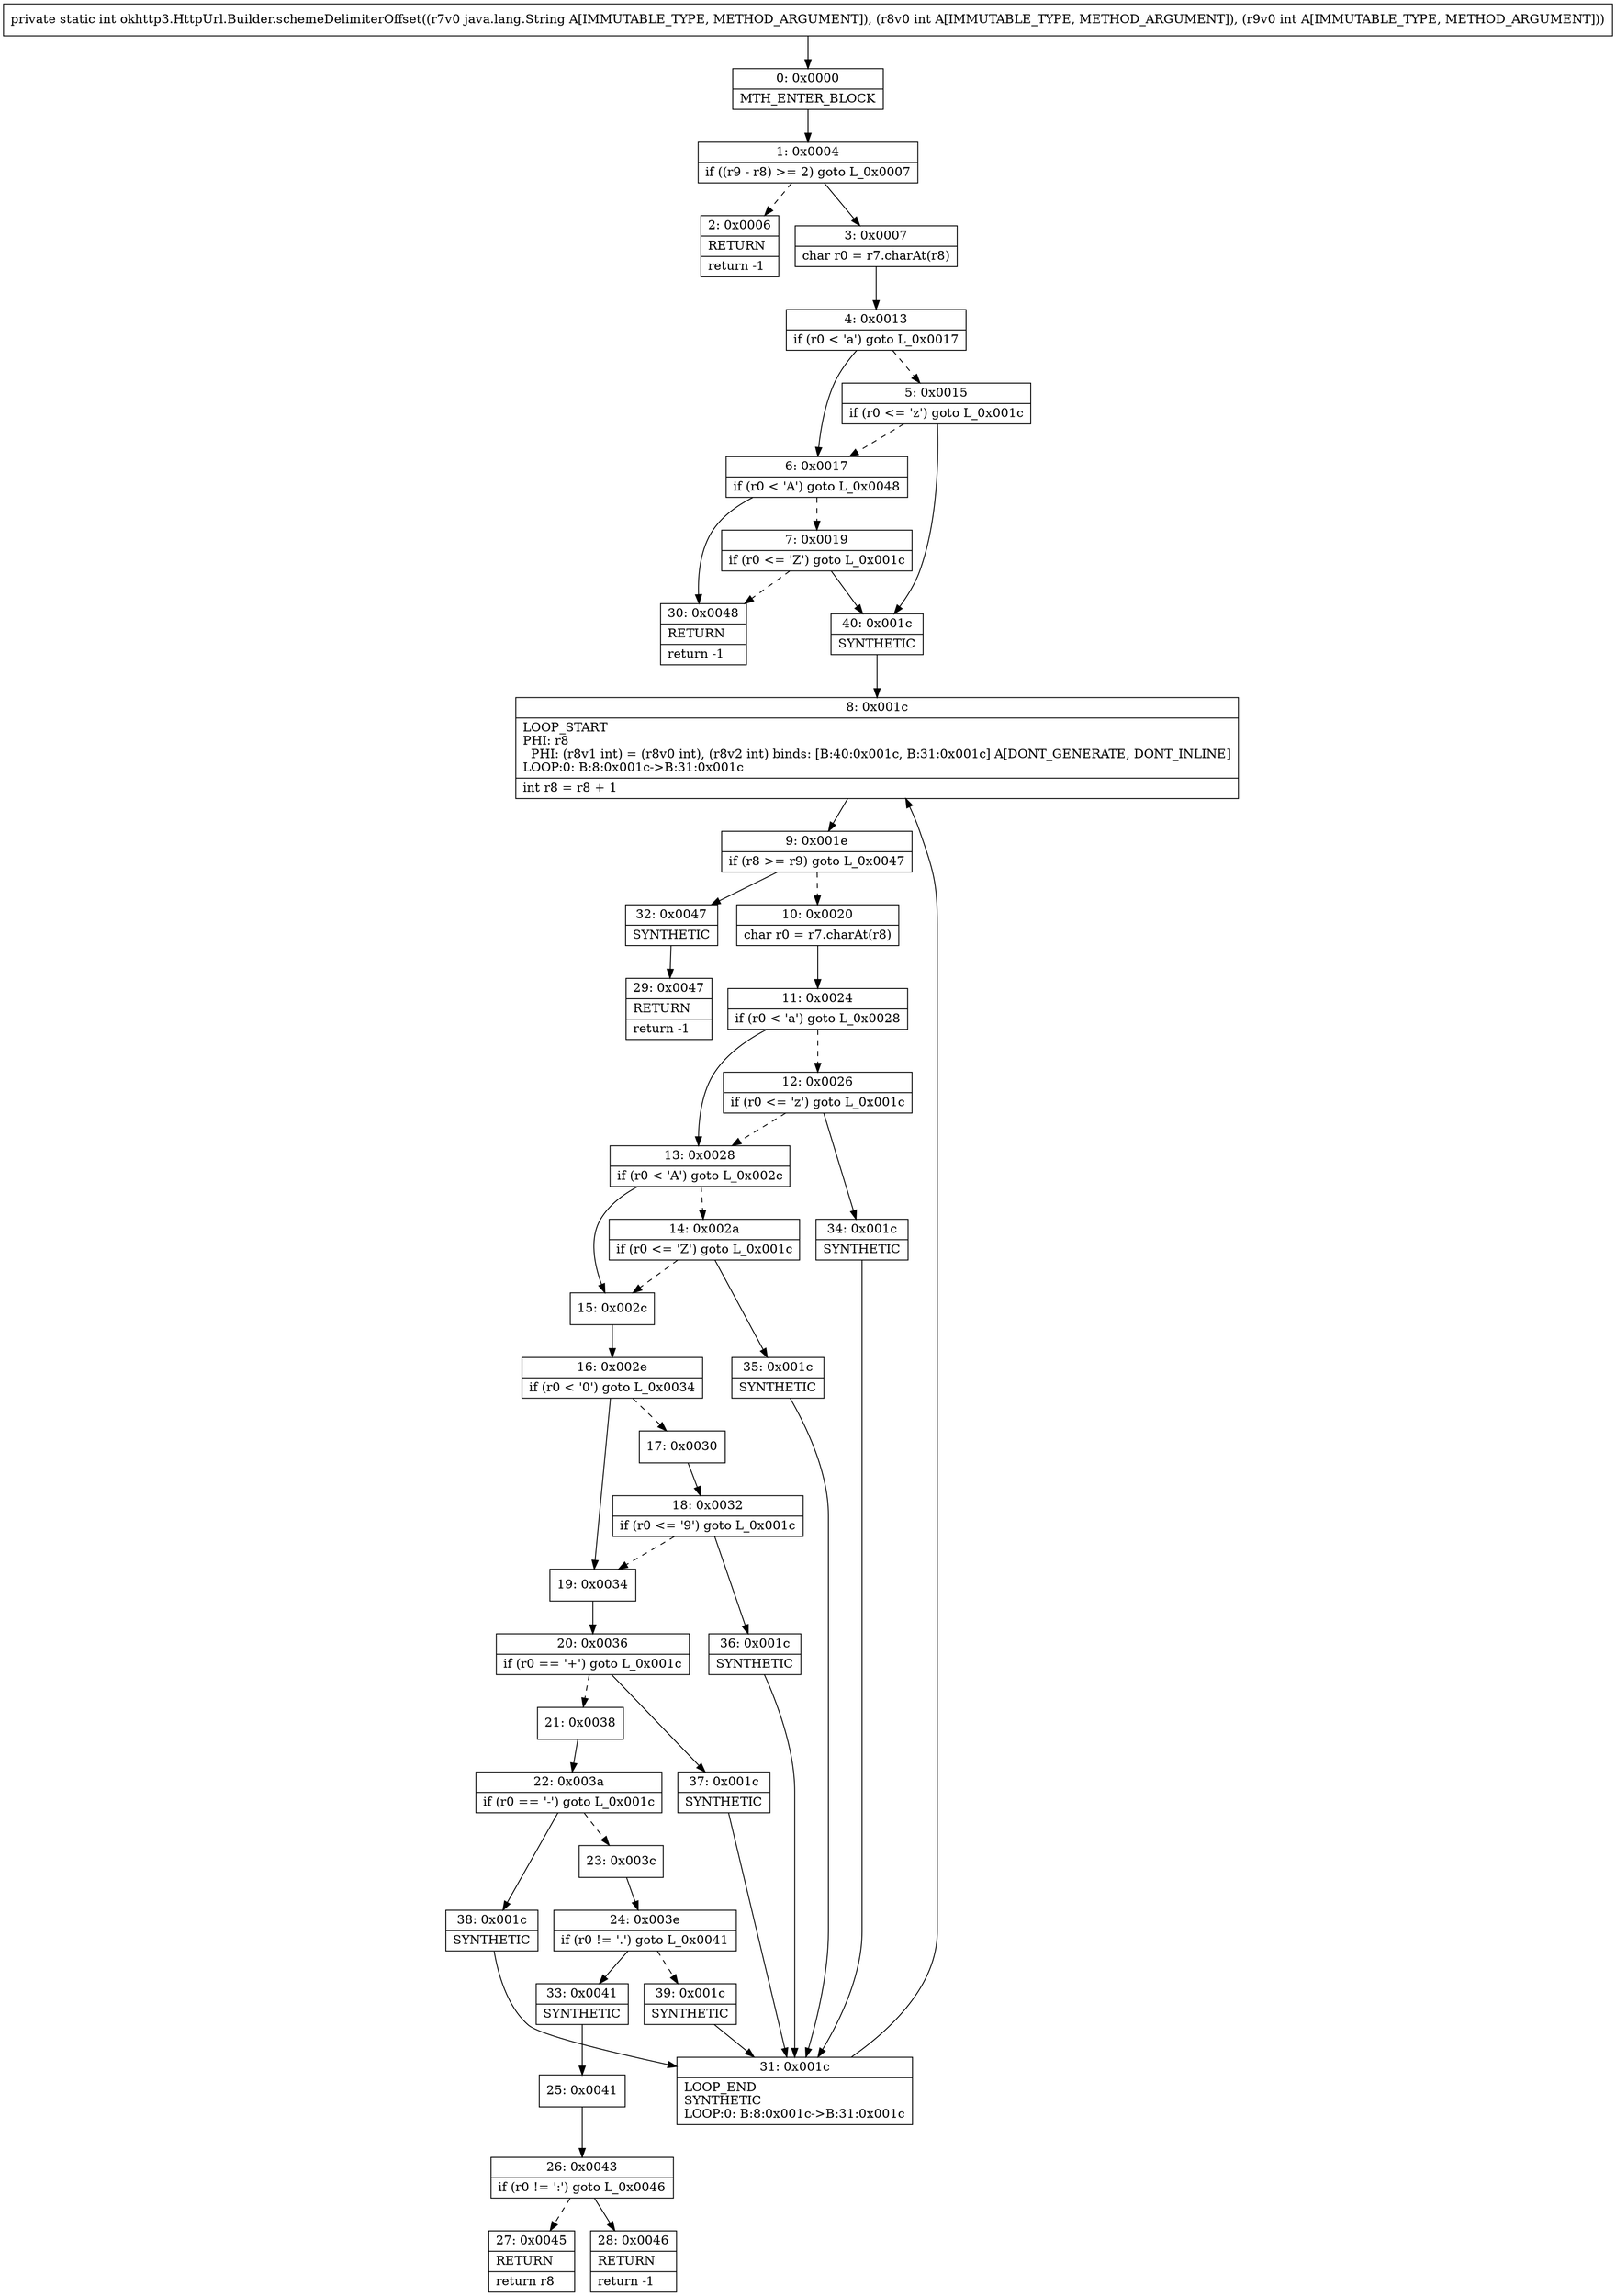 digraph "CFG forokhttp3.HttpUrl.Builder.schemeDelimiterOffset(Ljava\/lang\/String;II)I" {
Node_0 [shape=record,label="{0\:\ 0x0000|MTH_ENTER_BLOCK\l}"];
Node_1 [shape=record,label="{1\:\ 0x0004|if ((r9 \- r8) \>= 2) goto L_0x0007\l}"];
Node_2 [shape=record,label="{2\:\ 0x0006|RETURN\l|return \-1\l}"];
Node_3 [shape=record,label="{3\:\ 0x0007|char r0 = r7.charAt(r8)\l}"];
Node_4 [shape=record,label="{4\:\ 0x0013|if (r0 \< 'a') goto L_0x0017\l}"];
Node_5 [shape=record,label="{5\:\ 0x0015|if (r0 \<= 'z') goto L_0x001c\l}"];
Node_6 [shape=record,label="{6\:\ 0x0017|if (r0 \< 'A') goto L_0x0048\l}"];
Node_7 [shape=record,label="{7\:\ 0x0019|if (r0 \<= 'Z') goto L_0x001c\l}"];
Node_8 [shape=record,label="{8\:\ 0x001c|LOOP_START\lPHI: r8 \l  PHI: (r8v1 int) = (r8v0 int), (r8v2 int) binds: [B:40:0x001c, B:31:0x001c] A[DONT_GENERATE, DONT_INLINE]\lLOOP:0: B:8:0x001c\-\>B:31:0x001c\l|int r8 = r8 + 1\l}"];
Node_9 [shape=record,label="{9\:\ 0x001e|if (r8 \>= r9) goto L_0x0047\l}"];
Node_10 [shape=record,label="{10\:\ 0x0020|char r0 = r7.charAt(r8)\l}"];
Node_11 [shape=record,label="{11\:\ 0x0024|if (r0 \< 'a') goto L_0x0028\l}"];
Node_12 [shape=record,label="{12\:\ 0x0026|if (r0 \<= 'z') goto L_0x001c\l}"];
Node_13 [shape=record,label="{13\:\ 0x0028|if (r0 \< 'A') goto L_0x002c\l}"];
Node_14 [shape=record,label="{14\:\ 0x002a|if (r0 \<= 'Z') goto L_0x001c\l}"];
Node_15 [shape=record,label="{15\:\ 0x002c}"];
Node_16 [shape=record,label="{16\:\ 0x002e|if (r0 \< '0') goto L_0x0034\l}"];
Node_17 [shape=record,label="{17\:\ 0x0030}"];
Node_18 [shape=record,label="{18\:\ 0x0032|if (r0 \<= '9') goto L_0x001c\l}"];
Node_19 [shape=record,label="{19\:\ 0x0034}"];
Node_20 [shape=record,label="{20\:\ 0x0036|if (r0 == '+') goto L_0x001c\l}"];
Node_21 [shape=record,label="{21\:\ 0x0038}"];
Node_22 [shape=record,label="{22\:\ 0x003a|if (r0 == '\-') goto L_0x001c\l}"];
Node_23 [shape=record,label="{23\:\ 0x003c}"];
Node_24 [shape=record,label="{24\:\ 0x003e|if (r0 != '.') goto L_0x0041\l}"];
Node_25 [shape=record,label="{25\:\ 0x0041}"];
Node_26 [shape=record,label="{26\:\ 0x0043|if (r0 != ':') goto L_0x0046\l}"];
Node_27 [shape=record,label="{27\:\ 0x0045|RETURN\l|return r8\l}"];
Node_28 [shape=record,label="{28\:\ 0x0046|RETURN\l|return \-1\l}"];
Node_29 [shape=record,label="{29\:\ 0x0047|RETURN\l|return \-1\l}"];
Node_30 [shape=record,label="{30\:\ 0x0048|RETURN\l|return \-1\l}"];
Node_31 [shape=record,label="{31\:\ 0x001c|LOOP_END\lSYNTHETIC\lLOOP:0: B:8:0x001c\-\>B:31:0x001c\l}"];
Node_32 [shape=record,label="{32\:\ 0x0047|SYNTHETIC\l}"];
Node_33 [shape=record,label="{33\:\ 0x0041|SYNTHETIC\l}"];
Node_34 [shape=record,label="{34\:\ 0x001c|SYNTHETIC\l}"];
Node_35 [shape=record,label="{35\:\ 0x001c|SYNTHETIC\l}"];
Node_36 [shape=record,label="{36\:\ 0x001c|SYNTHETIC\l}"];
Node_37 [shape=record,label="{37\:\ 0x001c|SYNTHETIC\l}"];
Node_38 [shape=record,label="{38\:\ 0x001c|SYNTHETIC\l}"];
Node_39 [shape=record,label="{39\:\ 0x001c|SYNTHETIC\l}"];
Node_40 [shape=record,label="{40\:\ 0x001c|SYNTHETIC\l}"];
MethodNode[shape=record,label="{private static int okhttp3.HttpUrl.Builder.schemeDelimiterOffset((r7v0 java.lang.String A[IMMUTABLE_TYPE, METHOD_ARGUMENT]), (r8v0 int A[IMMUTABLE_TYPE, METHOD_ARGUMENT]), (r9v0 int A[IMMUTABLE_TYPE, METHOD_ARGUMENT])) }"];
MethodNode -> Node_0;
Node_0 -> Node_1;
Node_1 -> Node_2[style=dashed];
Node_1 -> Node_3;
Node_3 -> Node_4;
Node_4 -> Node_5[style=dashed];
Node_4 -> Node_6;
Node_5 -> Node_6[style=dashed];
Node_5 -> Node_40;
Node_6 -> Node_7[style=dashed];
Node_6 -> Node_30;
Node_7 -> Node_30[style=dashed];
Node_7 -> Node_40;
Node_8 -> Node_9;
Node_9 -> Node_10[style=dashed];
Node_9 -> Node_32;
Node_10 -> Node_11;
Node_11 -> Node_12[style=dashed];
Node_11 -> Node_13;
Node_12 -> Node_13[style=dashed];
Node_12 -> Node_34;
Node_13 -> Node_14[style=dashed];
Node_13 -> Node_15;
Node_14 -> Node_15[style=dashed];
Node_14 -> Node_35;
Node_15 -> Node_16;
Node_16 -> Node_17[style=dashed];
Node_16 -> Node_19;
Node_17 -> Node_18;
Node_18 -> Node_19[style=dashed];
Node_18 -> Node_36;
Node_19 -> Node_20;
Node_20 -> Node_21[style=dashed];
Node_20 -> Node_37;
Node_21 -> Node_22;
Node_22 -> Node_23[style=dashed];
Node_22 -> Node_38;
Node_23 -> Node_24;
Node_24 -> Node_33;
Node_24 -> Node_39[style=dashed];
Node_25 -> Node_26;
Node_26 -> Node_27[style=dashed];
Node_26 -> Node_28;
Node_31 -> Node_8;
Node_32 -> Node_29;
Node_33 -> Node_25;
Node_34 -> Node_31;
Node_35 -> Node_31;
Node_36 -> Node_31;
Node_37 -> Node_31;
Node_38 -> Node_31;
Node_39 -> Node_31;
Node_40 -> Node_8;
}

